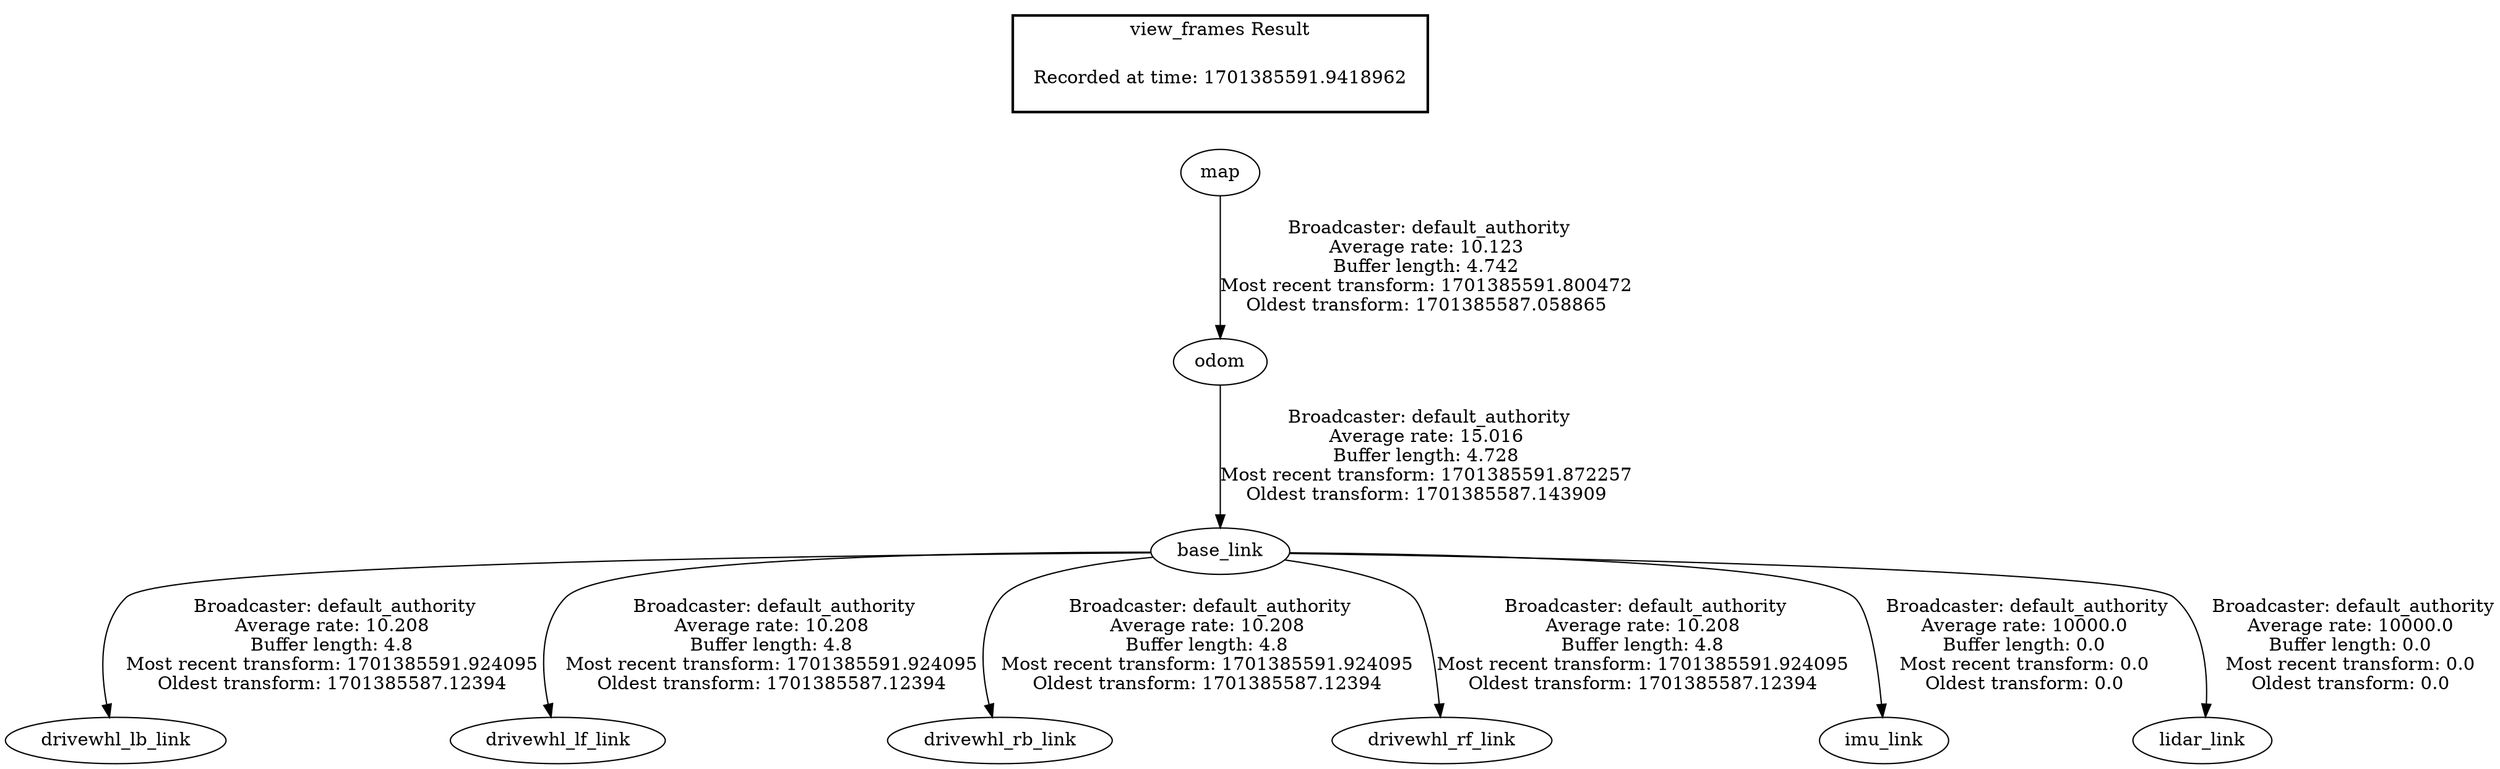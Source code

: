 digraph G {
"base_link" -> "drivewhl_lb_link"[label=" Broadcaster: default_authority\nAverage rate: 10.208\nBuffer length: 4.8\nMost recent transform: 1701385591.924095\nOldest transform: 1701385587.12394\n"];
"odom" -> "base_link"[label=" Broadcaster: default_authority\nAverage rate: 15.016\nBuffer length: 4.728\nMost recent transform: 1701385591.872257\nOldest transform: 1701385587.143909\n"];
"base_link" -> "drivewhl_lf_link"[label=" Broadcaster: default_authority\nAverage rate: 10.208\nBuffer length: 4.8\nMost recent transform: 1701385591.924095\nOldest transform: 1701385587.12394\n"];
"base_link" -> "drivewhl_rb_link"[label=" Broadcaster: default_authority\nAverage rate: 10.208\nBuffer length: 4.8\nMost recent transform: 1701385591.924095\nOldest transform: 1701385587.12394\n"];
"base_link" -> "drivewhl_rf_link"[label=" Broadcaster: default_authority\nAverage rate: 10.208\nBuffer length: 4.8\nMost recent transform: 1701385591.924095\nOldest transform: 1701385587.12394\n"];
"map" -> "odom"[label=" Broadcaster: default_authority\nAverage rate: 10.123\nBuffer length: 4.742\nMost recent transform: 1701385591.800472\nOldest transform: 1701385587.058865\n"];
"base_link" -> "imu_link"[label=" Broadcaster: default_authority\nAverage rate: 10000.0\nBuffer length: 0.0\nMost recent transform: 0.0\nOldest transform: 0.0\n"];
"base_link" -> "lidar_link"[label=" Broadcaster: default_authority\nAverage rate: 10000.0\nBuffer length: 0.0\nMost recent transform: 0.0\nOldest transform: 0.0\n"];
edge [style=invis];
 subgraph cluster_legend { style=bold; color=black; label ="view_frames Result";
"Recorded at time: 1701385591.9418962"[ shape=plaintext ] ;
}->"map";
}
